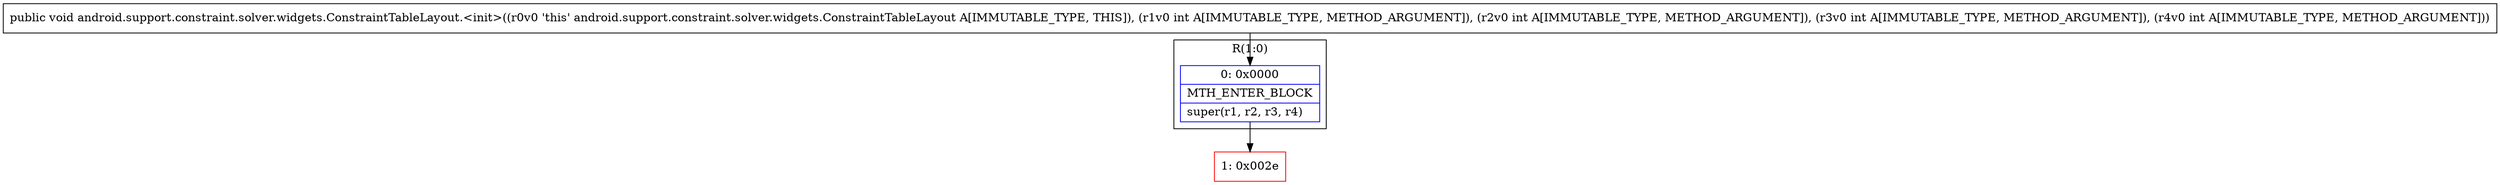 digraph "CFG forandroid.support.constraint.solver.widgets.ConstraintTableLayout.\<init\>(IIII)V" {
subgraph cluster_Region_2113008398 {
label = "R(1:0)";
node [shape=record,color=blue];
Node_0 [shape=record,label="{0\:\ 0x0000|MTH_ENTER_BLOCK\l|super(r1, r2, r3, r4)\l}"];
}
Node_1 [shape=record,color=red,label="{1\:\ 0x002e}"];
MethodNode[shape=record,label="{public void android.support.constraint.solver.widgets.ConstraintTableLayout.\<init\>((r0v0 'this' android.support.constraint.solver.widgets.ConstraintTableLayout A[IMMUTABLE_TYPE, THIS]), (r1v0 int A[IMMUTABLE_TYPE, METHOD_ARGUMENT]), (r2v0 int A[IMMUTABLE_TYPE, METHOD_ARGUMENT]), (r3v0 int A[IMMUTABLE_TYPE, METHOD_ARGUMENT]), (r4v0 int A[IMMUTABLE_TYPE, METHOD_ARGUMENT])) }"];
MethodNode -> Node_0;
Node_0 -> Node_1;
}

